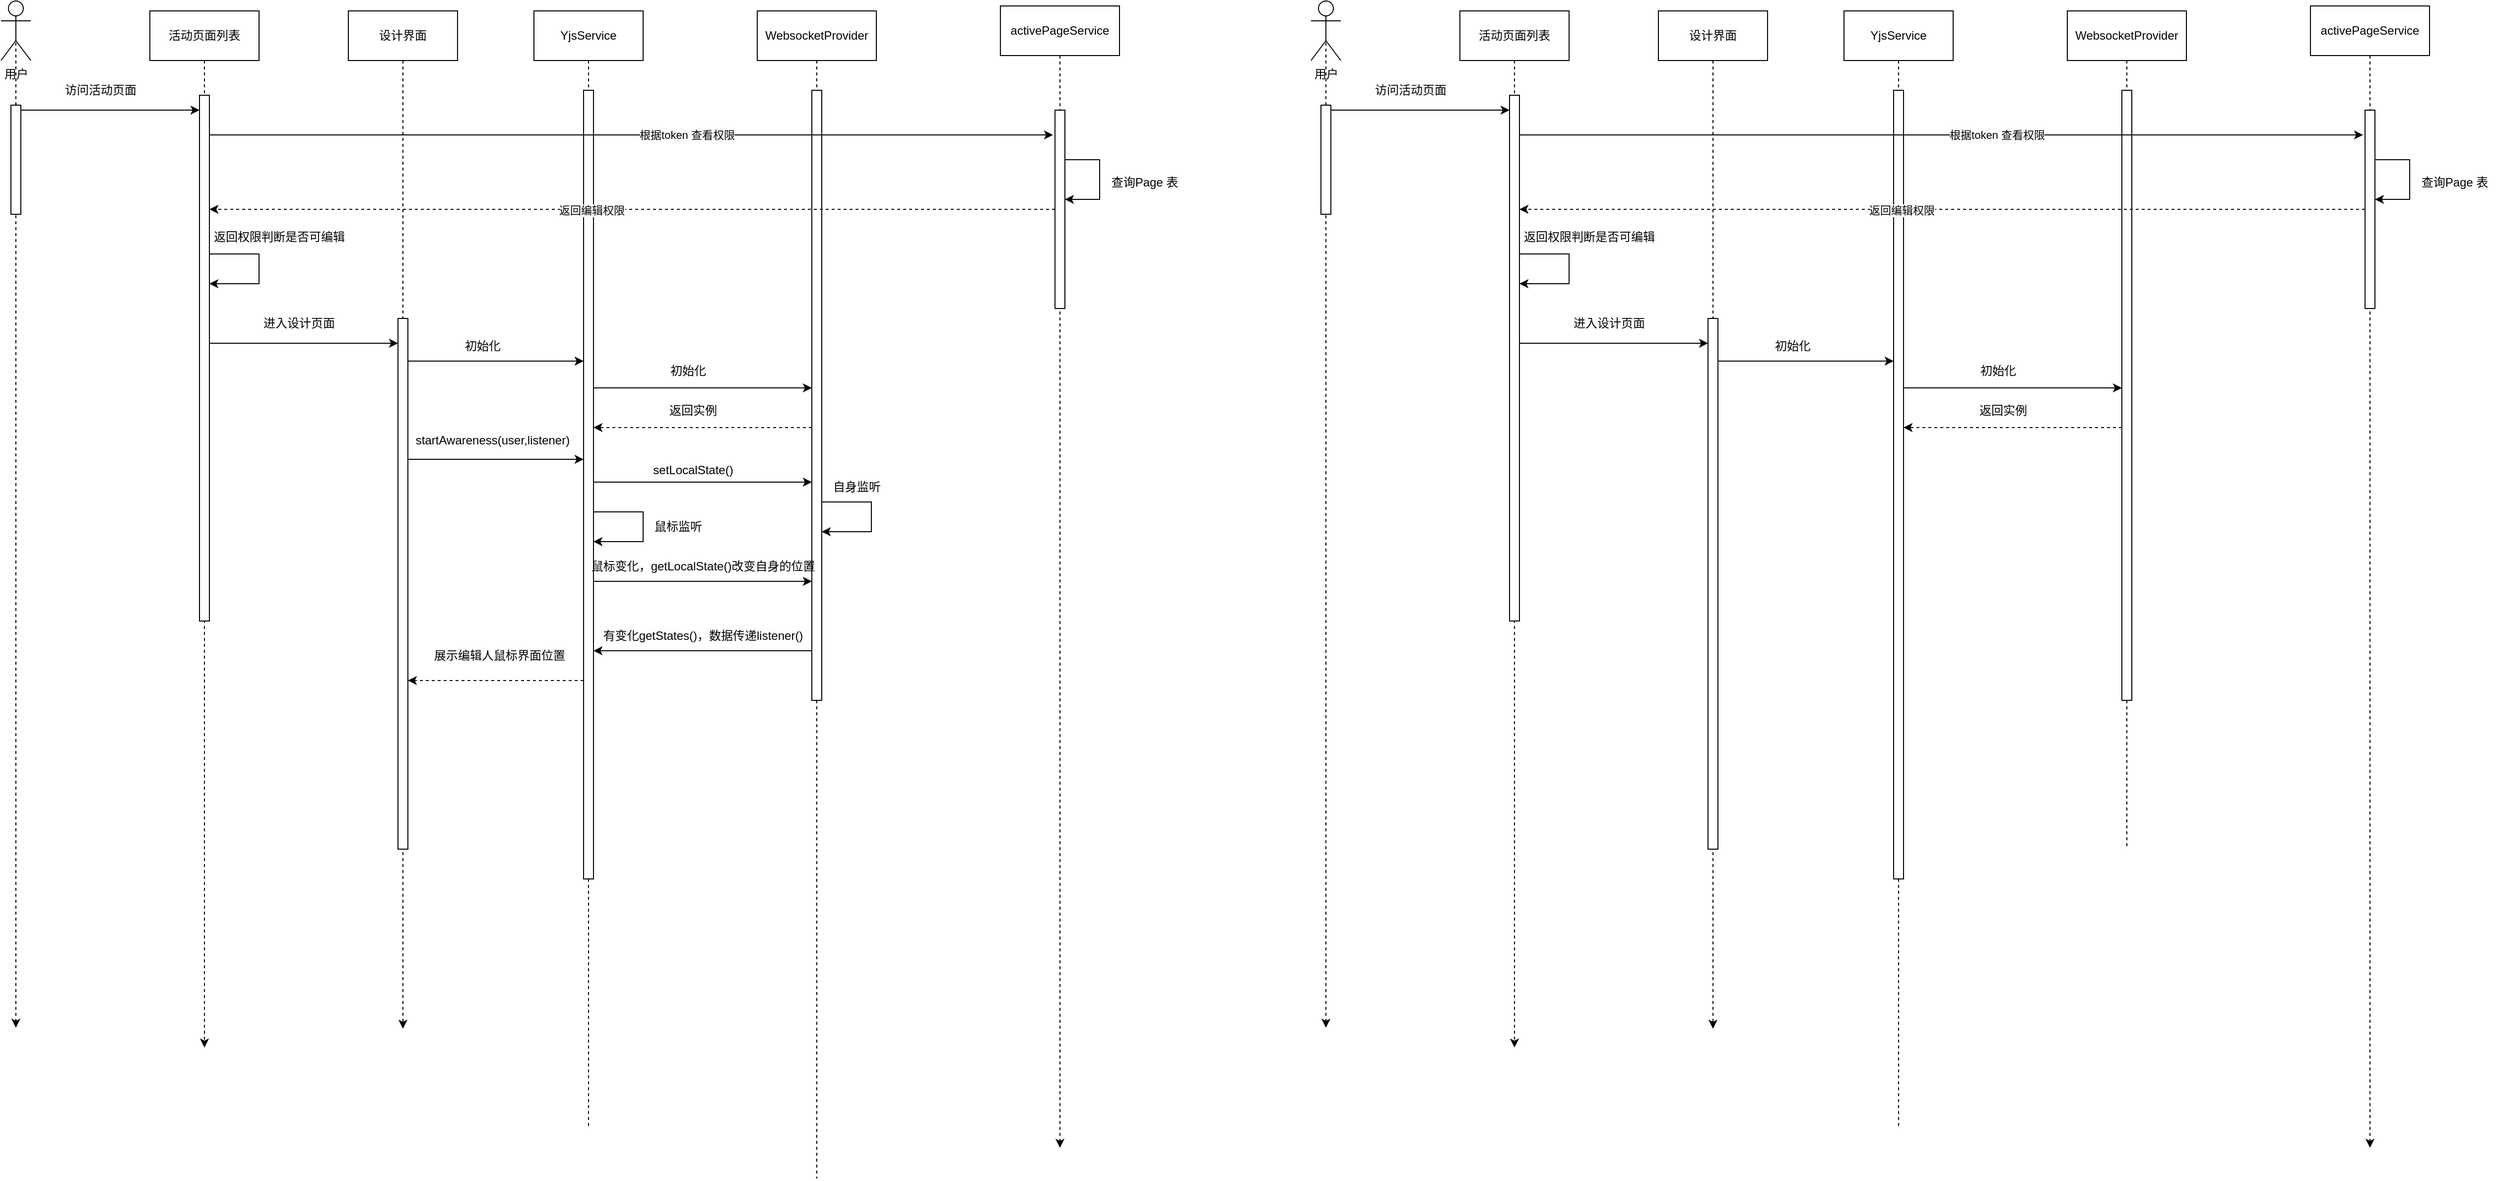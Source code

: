 <mxfile version="22.1.20" type="github">
  <diagram name="第 1 页" id="gpd5mwzb-fo4sPHvd6Lr">
    <mxGraphModel dx="2901" dy="-23" grid="1" gridSize="10" guides="1" tooltips="1" connect="1" arrows="1" fold="1" page="1" pageScale="1" pageWidth="827" pageHeight="1169" math="0" shadow="0">
      <root>
        <mxCell id="0" />
        <mxCell id="1" parent="0" />
        <mxCell id="ue_Dn-jHHbVHF6XMrMOS-1" style="edgeStyle=orthogonalEdgeStyle;rounded=0;orthogonalLoop=1;jettySize=auto;html=1;exitX=0.5;exitY=1;exitDx=0;exitDy=0;endArrow=none;endFill=0;dashed=1;" edge="1" parent="1" source="ue_Dn-jHHbVHF6XMrMOS-12">
          <mxGeometry relative="1" as="geometry">
            <mxPoint x="222" y="2421" as="targetPoint" />
          </mxGeometry>
        </mxCell>
        <mxCell id="ue_Dn-jHHbVHF6XMrMOS-2" value="&lt;font style=&quot;font-size: 12px;&quot;&gt;YjsService&lt;/font&gt;" style="html=1;whiteSpace=wrap;" vertex="1" parent="1">
          <mxGeometry x="167" y="1295" width="110" height="50" as="geometry" />
        </mxCell>
        <mxCell id="ue_Dn-jHHbVHF6XMrMOS-11" value="" style="edgeStyle=orthogonalEdgeStyle;rounded=0;orthogonalLoop=1;jettySize=auto;html=1;exitX=0.5;exitY=1;exitDx=0;exitDy=0;endArrow=none;endFill=0;dashed=1;" edge="1" parent="1" source="ue_Dn-jHHbVHF6XMrMOS-2" target="ue_Dn-jHHbVHF6XMrMOS-12">
          <mxGeometry relative="1" as="geometry">
            <mxPoint x="222" y="1625" as="targetPoint" />
            <mxPoint x="222" y="1345" as="sourcePoint" />
            <Array as="points">
              <mxPoint x="222" y="1395" />
              <mxPoint x="222" y="1395" />
            </Array>
          </mxGeometry>
        </mxCell>
        <mxCell id="ue_Dn-jHHbVHF6XMrMOS-12" value="" style="html=1;points=[[0,0,0,0,5],[0,1,0,0,-5],[1,0,0,0,5],[1,1,0,0,-5]];perimeter=orthogonalPerimeter;outlineConnect=0;targetShapes=umlLifeline;portConstraint=eastwest;newEdgeStyle={&quot;curved&quot;:0,&quot;rounded&quot;:0};" vertex="1" parent="1">
          <mxGeometry x="217" y="1375" width="10" height="795" as="geometry" />
        </mxCell>
        <mxCell id="ue_Dn-jHHbVHF6XMrMOS-13" style="edgeStyle=orthogonalEdgeStyle;rounded=0;orthogonalLoop=1;jettySize=auto;html=1;exitX=0.5;exitY=1;exitDx=0;exitDy=0;endArrow=none;endFill=0;dashed=1;" edge="1" parent="1" source="ue_Dn-jHHbVHF6XMrMOS-25">
          <mxGeometry relative="1" as="geometry">
            <mxPoint x="452" y="2472" as="targetPoint" />
          </mxGeometry>
        </mxCell>
        <mxCell id="ue_Dn-jHHbVHF6XMrMOS-14" value="&lt;p style=&quot;margin: 0pt 0pt 0.0pt; text-align: justify;&quot; class=&quot;MsoNormal&quot;&gt;&lt;font style=&quot;font-size: 12px;&quot; face=&quot;Helvetica&quot;&gt;WebsocketProvider&lt;/font&gt;&lt;/p&gt;" style="html=1;whiteSpace=wrap;" vertex="1" parent="1">
          <mxGeometry x="392" y="1295" width="120" height="50" as="geometry" />
        </mxCell>
        <mxCell id="ue_Dn-jHHbVHF6XMrMOS-24" value="" style="edgeStyle=orthogonalEdgeStyle;rounded=0;orthogonalLoop=1;jettySize=auto;html=1;exitX=0.5;exitY=1;exitDx=0;exitDy=0;endArrow=none;endFill=0;dashed=1;" edge="1" parent="1" source="ue_Dn-jHHbVHF6XMrMOS-14" target="ue_Dn-jHHbVHF6XMrMOS-25">
          <mxGeometry relative="1" as="geometry">
            <mxPoint x="452" y="1625" as="targetPoint" />
            <mxPoint x="452" y="1345" as="sourcePoint" />
            <Array as="points">
              <mxPoint x="452" y="1405" />
              <mxPoint x="452" y="1405" />
            </Array>
          </mxGeometry>
        </mxCell>
        <mxCell id="ue_Dn-jHHbVHF6XMrMOS-25" value="" style="html=1;points=[[0,0,0,0,5],[0,1,0,0,-5],[1,0,0,0,5],[1,1,0,0,-5]];perimeter=orthogonalPerimeter;outlineConnect=0;targetShapes=umlLifeline;portConstraint=eastwest;newEdgeStyle={&quot;curved&quot;:0,&quot;rounded&quot;:0};" vertex="1" parent="1">
          <mxGeometry x="447" y="1375" width="10" height="615" as="geometry" />
        </mxCell>
        <mxCell id="ue_Dn-jHHbVHF6XMrMOS-55" style="edgeStyle=orthogonalEdgeStyle;rounded=0;orthogonalLoop=1;jettySize=auto;html=1;exitX=0.5;exitY=0.5;exitDx=0;exitDy=0;exitPerimeter=0;dashed=1;" edge="1" parent="1" source="ue_Dn-jHHbVHF6XMrMOS-46">
          <mxGeometry relative="1" as="geometry">
            <mxPoint x="-355" y="2320" as="targetPoint" />
          </mxGeometry>
        </mxCell>
        <mxCell id="ue_Dn-jHHbVHF6XMrMOS-46" value="用户" style="shape=umlActor;verticalLabelPosition=bottom;verticalAlign=top;html=1;" vertex="1" parent="1">
          <mxGeometry x="-370" y="1285" width="30" height="60" as="geometry" />
        </mxCell>
        <mxCell id="ue_Dn-jHHbVHF6XMrMOS-52" style="edgeStyle=orthogonalEdgeStyle;rounded=0;orthogonalLoop=1;jettySize=auto;html=1;exitX=0.5;exitY=1;exitDx=0;exitDy=0;dashed=1;" edge="1" parent="1" source="ue_Dn-jHHbVHF6XMrMOS-47">
          <mxGeometry relative="1" as="geometry">
            <mxPoint x="-165" y="2340" as="targetPoint" />
          </mxGeometry>
        </mxCell>
        <mxCell id="ue_Dn-jHHbVHF6XMrMOS-47" value="活动页面列表" style="html=1;whiteSpace=wrap;" vertex="1" parent="1">
          <mxGeometry x="-220" y="1295" width="110" height="50" as="geometry" />
        </mxCell>
        <mxCell id="ue_Dn-jHHbVHF6XMrMOS-49" value="" style="html=1;points=[[0,0,0,0,5],[0,1,0,0,-5],[1,0,0,0,5],[1,1,0,0,-5]];perimeter=orthogonalPerimeter;outlineConnect=0;targetShapes=umlLifeline;portConstraint=eastwest;newEdgeStyle={&quot;curved&quot;:0,&quot;rounded&quot;:0};" vertex="1" parent="1">
          <mxGeometry x="-170" y="1380" width="10" height="530" as="geometry" />
        </mxCell>
        <mxCell id="ue_Dn-jHHbVHF6XMrMOS-54" value="" style="html=1;points=[[0,0,0,0,5],[0,1,0,0,-5],[1,0,0,0,5],[1,1,0,0,-5]];perimeter=orthogonalPerimeter;outlineConnect=0;targetShapes=umlLifeline;portConstraint=eastwest;newEdgeStyle={&quot;curved&quot;:0,&quot;rounded&quot;:0};" vertex="1" parent="1">
          <mxGeometry x="-360" y="1390" width="10" height="110" as="geometry" />
        </mxCell>
        <mxCell id="ue_Dn-jHHbVHF6XMrMOS-58" value="" style="endArrow=classic;html=1;rounded=0;exitX=1;exitY=0;exitDx=0;exitDy=5;exitPerimeter=0;" edge="1" parent="1" source="ue_Dn-jHHbVHF6XMrMOS-54" target="ue_Dn-jHHbVHF6XMrMOS-49">
          <mxGeometry width="50" height="50" relative="1" as="geometry">
            <mxPoint x="390" y="1640" as="sourcePoint" />
            <mxPoint x="440" y="1590" as="targetPoint" />
          </mxGeometry>
        </mxCell>
        <mxCell id="ue_Dn-jHHbVHF6XMrMOS-61" style="edgeStyle=orthogonalEdgeStyle;rounded=0;orthogonalLoop=1;jettySize=auto;html=1;exitX=0.5;exitY=1;exitDx=0;exitDy=0;dashed=1;" edge="1" parent="1" source="ue_Dn-jHHbVHF6XMrMOS-59">
          <mxGeometry relative="1" as="geometry">
            <mxPoint x="697" y="2441" as="targetPoint" />
          </mxGeometry>
        </mxCell>
        <mxCell id="ue_Dn-jHHbVHF6XMrMOS-59" value="&lt;p style=&quot;margin: 0pt 0pt 0.0pt; text-align: justify;&quot; class=&quot;MsoNormal&quot;&gt;activePageService&lt;/p&gt;" style="html=1;whiteSpace=wrap;" vertex="1" parent="1">
          <mxGeometry x="637" y="1290" width="120" height="50" as="geometry" />
        </mxCell>
        <mxCell id="ue_Dn-jHHbVHF6XMrMOS-60" value="" style="html=1;points=[[0,0,0,0,5],[0,1,0,0,-5],[1,0,0,0,5],[1,1,0,0,-5]];perimeter=orthogonalPerimeter;outlineConnect=0;targetShapes=umlLifeline;portConstraint=eastwest;newEdgeStyle={&quot;curved&quot;:0,&quot;rounded&quot;:0};" vertex="1" parent="1">
          <mxGeometry x="692" y="1395" width="10" height="200" as="geometry" />
        </mxCell>
        <mxCell id="ue_Dn-jHHbVHF6XMrMOS-62" value="" style="endArrow=classic;html=1;rounded=0;exitX=1;exitY=0;exitDx=0;exitDy=5;exitPerimeter=0;" edge="1" parent="1">
          <mxGeometry width="50" height="50" relative="1" as="geometry">
            <mxPoint x="-160" y="1420" as="sourcePoint" />
            <mxPoint x="690" y="1420" as="targetPoint" />
          </mxGeometry>
        </mxCell>
        <mxCell id="ue_Dn-jHHbVHF6XMrMOS-64" value="根据token 查看权限" style="edgeLabel;html=1;align=center;verticalAlign=middle;resizable=0;points=[];" vertex="1" connectable="0" parent="ue_Dn-jHHbVHF6XMrMOS-62">
          <mxGeometry x="-0.124" y="2" relative="1" as="geometry">
            <mxPoint x="108" y="2" as="offset" />
          </mxGeometry>
        </mxCell>
        <mxCell id="ue_Dn-jHHbVHF6XMrMOS-63" value="访问活动页面" style="text;html=1;align=center;verticalAlign=middle;resizable=0;points=[];autosize=1;strokeColor=none;fillColor=none;" vertex="1" parent="1">
          <mxGeometry x="-320" y="1360" width="100" height="30" as="geometry" />
        </mxCell>
        <mxCell id="ue_Dn-jHHbVHF6XMrMOS-65" value="" style="endArrow=classic;html=1;rounded=0;exitX=1;exitY=1;exitDx=0;exitDy=-5;exitPerimeter=0;entryX=1;entryY=1;entryDx=0;entryDy=-5;entryPerimeter=0;" edge="1" parent="1">
          <mxGeometry width="50" height="50" relative="1" as="geometry">
            <mxPoint x="702" y="1445" as="sourcePoint" />
            <mxPoint x="702" y="1485" as="targetPoint" />
            <Array as="points">
              <mxPoint x="737" y="1445" />
              <mxPoint x="737" y="1465" />
              <mxPoint x="737" y="1485" />
            </Array>
          </mxGeometry>
        </mxCell>
        <mxCell id="ue_Dn-jHHbVHF6XMrMOS-66" value="查询Page 表" style="text;html=1;align=center;verticalAlign=middle;resizable=0;points=[];autosize=1;strokeColor=none;fillColor=none;" vertex="1" parent="1">
          <mxGeometry x="737" y="1453" width="90" height="30" as="geometry" />
        </mxCell>
        <mxCell id="ue_Dn-jHHbVHF6XMrMOS-67" value="" style="endArrow=classic;html=1;rounded=0;dashed=1;" edge="1" parent="1" source="ue_Dn-jHHbVHF6XMrMOS-60" target="ue_Dn-jHHbVHF6XMrMOS-49">
          <mxGeometry width="50" height="50" relative="1" as="geometry">
            <mxPoint x="390" y="1640" as="sourcePoint" />
            <mxPoint x="-60" y="1510" as="targetPoint" />
          </mxGeometry>
        </mxCell>
        <mxCell id="ue_Dn-jHHbVHF6XMrMOS-68" value="返回编辑权限" style="edgeLabel;html=1;align=center;verticalAlign=middle;resizable=0;points=[];" vertex="1" connectable="0" parent="ue_Dn-jHHbVHF6XMrMOS-67">
          <mxGeometry x="0.096" y="1" relative="1" as="geometry">
            <mxPoint as="offset" />
          </mxGeometry>
        </mxCell>
        <mxCell id="ue_Dn-jHHbVHF6XMrMOS-70" value="" style="endArrow=classic;html=1;rounded=0;" edge="1" parent="1" target="ue_Dn-jHHbVHF6XMrMOS-49">
          <mxGeometry width="50" height="50" relative="1" as="geometry">
            <mxPoint x="-160" y="1540" as="sourcePoint" />
            <mxPoint x="-110" y="1590" as="targetPoint" />
            <Array as="points">
              <mxPoint x="-110" y="1540" />
              <mxPoint x="-110" y="1570" />
            </Array>
          </mxGeometry>
        </mxCell>
        <mxCell id="ue_Dn-jHHbVHF6XMrMOS-71" value="返回权限判断是否可编辑" style="text;html=1;align=center;verticalAlign=middle;resizable=0;points=[];autosize=1;strokeColor=none;fillColor=none;" vertex="1" parent="1">
          <mxGeometry x="-170" y="1508" width="160" height="30" as="geometry" />
        </mxCell>
        <mxCell id="ue_Dn-jHHbVHF6XMrMOS-73" value="" style="endArrow=classic;html=1;rounded=0;" edge="1" parent="1" target="ue_Dn-jHHbVHF6XMrMOS-81">
          <mxGeometry width="50" height="50" relative="1" as="geometry">
            <mxPoint x="-160" y="1630" as="sourcePoint" />
            <mxPoint x="20" y="1630" as="targetPoint" />
          </mxGeometry>
        </mxCell>
        <mxCell id="ue_Dn-jHHbVHF6XMrMOS-74" value="进入设计页面" style="text;html=1;align=center;verticalAlign=middle;resizable=0;points=[];autosize=1;strokeColor=none;fillColor=none;" vertex="1" parent="1">
          <mxGeometry x="-120" y="1595" width="100" height="30" as="geometry" />
        </mxCell>
        <mxCell id="ue_Dn-jHHbVHF6XMrMOS-75" value="" style="endArrow=classic;html=1;rounded=0;" edge="1" parent="1">
          <mxGeometry width="50" height="50" relative="1" as="geometry">
            <mxPoint x="227" y="1675" as="sourcePoint" />
            <mxPoint x="447" y="1675" as="targetPoint" />
          </mxGeometry>
        </mxCell>
        <mxCell id="ue_Dn-jHHbVHF6XMrMOS-76" value="初始化" style="text;html=1;align=center;verticalAlign=middle;resizable=0;points=[];autosize=1;strokeColor=none;fillColor=none;" vertex="1" parent="1">
          <mxGeometry x="292" y="1643" width="60" height="30" as="geometry" />
        </mxCell>
        <mxCell id="ue_Dn-jHHbVHF6XMrMOS-77" value="" style="endArrow=classic;html=1;rounded=0;dashed=1;" edge="1" parent="1">
          <mxGeometry width="50" height="50" relative="1" as="geometry">
            <mxPoint x="447" y="1715" as="sourcePoint" />
            <mxPoint x="227" y="1715" as="targetPoint" />
          </mxGeometry>
        </mxCell>
        <mxCell id="ue_Dn-jHHbVHF6XMrMOS-78" value="返回实例" style="text;html=1;align=center;verticalAlign=middle;resizable=0;points=[];autosize=1;strokeColor=none;fillColor=none;" vertex="1" parent="1">
          <mxGeometry x="292" y="1683" width="70" height="30" as="geometry" />
        </mxCell>
        <mxCell id="ue_Dn-jHHbVHF6XMrMOS-82" style="edgeStyle=orthogonalEdgeStyle;rounded=0;orthogonalLoop=1;jettySize=auto;html=1;exitX=0.5;exitY=1;exitDx=0;exitDy=0;dashed=1;" edge="1" parent="1" source="ue_Dn-jHHbVHF6XMrMOS-79">
          <mxGeometry relative="1" as="geometry">
            <mxPoint x="35" y="2321" as="targetPoint" />
          </mxGeometry>
        </mxCell>
        <mxCell id="ue_Dn-jHHbVHF6XMrMOS-79" value="设计界面" style="html=1;whiteSpace=wrap;" vertex="1" parent="1">
          <mxGeometry x="-20" y="1295" width="110" height="50" as="geometry" />
        </mxCell>
        <mxCell id="ue_Dn-jHHbVHF6XMrMOS-81" value="" style="html=1;points=[[0,0,0,0,5],[0,1,0,0,-5],[1,0,0,0,5],[1,1,0,0,-5]];perimeter=orthogonalPerimeter;outlineConnect=0;targetShapes=umlLifeline;portConstraint=eastwest;newEdgeStyle={&quot;curved&quot;:0,&quot;rounded&quot;:0};" vertex="1" parent="1">
          <mxGeometry x="30" y="1605" width="10" height="535" as="geometry" />
        </mxCell>
        <mxCell id="ue_Dn-jHHbVHF6XMrMOS-83" value="" style="endArrow=classic;html=1;rounded=0;" edge="1" parent="1">
          <mxGeometry width="50" height="50" relative="1" as="geometry">
            <mxPoint x="40" y="1648" as="sourcePoint" />
            <mxPoint x="217" y="1648" as="targetPoint" />
          </mxGeometry>
        </mxCell>
        <mxCell id="ue_Dn-jHHbVHF6XMrMOS-84" value="初始化" style="text;html=1;align=center;verticalAlign=middle;resizable=0;points=[];autosize=1;strokeColor=none;fillColor=none;" vertex="1" parent="1">
          <mxGeometry x="85" y="1618" width="60" height="30" as="geometry" />
        </mxCell>
        <mxCell id="ue_Dn-jHHbVHF6XMrMOS-86" value="" style="endArrow=classic;html=1;rounded=0;" edge="1" parent="1">
          <mxGeometry width="50" height="50" relative="1" as="geometry">
            <mxPoint x="40" y="1747" as="sourcePoint" />
            <mxPoint x="217" y="1747" as="targetPoint" />
          </mxGeometry>
        </mxCell>
        <mxCell id="ue_Dn-jHHbVHF6XMrMOS-87" value="startAwareness(user,listener&lt;span style=&quot;background-color: initial;&quot;&gt;)&lt;/span&gt;" style="text;html=1;align=center;verticalAlign=middle;resizable=0;points=[];autosize=1;strokeColor=none;fillColor=none;" vertex="1" parent="1">
          <mxGeometry x="35" y="1713" width="180" height="30" as="geometry" />
        </mxCell>
        <mxCell id="ue_Dn-jHHbVHF6XMrMOS-88" value="" style="endArrow=classic;html=1;rounded=0;" edge="1" parent="1" target="ue_Dn-jHHbVHF6XMrMOS-25">
          <mxGeometry width="50" height="50" relative="1" as="geometry">
            <mxPoint x="227" y="1770" as="sourcePoint" />
            <mxPoint x="404" y="1770" as="targetPoint" />
          </mxGeometry>
        </mxCell>
        <mxCell id="ue_Dn-jHHbVHF6XMrMOS-89" value="setLocalState()" style="text;html=1;align=center;verticalAlign=middle;resizable=0;points=[];autosize=1;strokeColor=none;fillColor=none;" vertex="1" parent="1">
          <mxGeometry x="277" y="1743" width="100" height="30" as="geometry" />
        </mxCell>
        <mxCell id="ue_Dn-jHHbVHF6XMrMOS-90" value="" style="endArrow=classic;html=1;rounded=0;" edge="1" parent="1">
          <mxGeometry width="50" height="50" relative="1" as="geometry">
            <mxPoint x="457" y="1790" as="sourcePoint" />
            <mxPoint x="457" y="1820" as="targetPoint" />
            <Array as="points">
              <mxPoint x="507" y="1790" />
              <mxPoint x="507" y="1820" />
            </Array>
          </mxGeometry>
        </mxCell>
        <mxCell id="ue_Dn-jHHbVHF6XMrMOS-91" value="自身监听" style="text;html=1;align=center;verticalAlign=middle;resizable=0;points=[];autosize=1;strokeColor=none;fillColor=none;" vertex="1" parent="1">
          <mxGeometry x="457" y="1760" width="70" height="30" as="geometry" />
        </mxCell>
        <mxCell id="ue_Dn-jHHbVHF6XMrMOS-92" value="" style="endArrow=classic;html=1;rounded=0;" edge="1" parent="1">
          <mxGeometry width="50" height="50" relative="1" as="geometry">
            <mxPoint x="447" y="1940" as="sourcePoint" />
            <mxPoint x="227" y="1940" as="targetPoint" />
          </mxGeometry>
        </mxCell>
        <mxCell id="ue_Dn-jHHbVHF6XMrMOS-93" value="有变化getStates()，数据传递listener()" style="text;html=1;align=center;verticalAlign=middle;resizable=0;points=[];autosize=1;strokeColor=none;fillColor=none;" vertex="1" parent="1">
          <mxGeometry x="227" y="1910" width="220" height="30" as="geometry" />
        </mxCell>
        <mxCell id="ue_Dn-jHHbVHF6XMrMOS-94" value="" style="endArrow=classic;html=1;rounded=0;" edge="1" parent="1">
          <mxGeometry width="50" height="50" relative="1" as="geometry">
            <mxPoint x="227" y="1800" as="sourcePoint" />
            <mxPoint x="227" y="1830" as="targetPoint" />
            <Array as="points">
              <mxPoint x="277" y="1800" />
              <mxPoint x="277" y="1830" />
            </Array>
          </mxGeometry>
        </mxCell>
        <mxCell id="ue_Dn-jHHbVHF6XMrMOS-96" value="鼠标监听" style="text;html=1;align=center;verticalAlign=middle;resizable=0;points=[];autosize=1;strokeColor=none;fillColor=none;" vertex="1" parent="1">
          <mxGeometry x="277" y="1800" width="70" height="30" as="geometry" />
        </mxCell>
        <mxCell id="ue_Dn-jHHbVHF6XMrMOS-98" value="" style="endArrow=classic;html=1;rounded=0;" edge="1" parent="1">
          <mxGeometry width="50" height="50" relative="1" as="geometry">
            <mxPoint x="227" y="1870" as="sourcePoint" />
            <mxPoint x="447" y="1870" as="targetPoint" />
          </mxGeometry>
        </mxCell>
        <mxCell id="ue_Dn-jHHbVHF6XMrMOS-99" value="鼠标变化，getLocalState()改变自身的位置" style="text;html=1;align=center;verticalAlign=middle;resizable=0;points=[];autosize=1;strokeColor=none;fillColor=none;" vertex="1" parent="1">
          <mxGeometry x="212" y="1840" width="250" height="30" as="geometry" />
        </mxCell>
        <mxCell id="ue_Dn-jHHbVHF6XMrMOS-100" value="" style="endArrow=classic;html=1;rounded=0;dashed=1;" edge="1" parent="1" source="ue_Dn-jHHbVHF6XMrMOS-12">
          <mxGeometry width="50" height="50" relative="1" as="geometry">
            <mxPoint x="210" y="1970" as="sourcePoint" />
            <mxPoint x="40" y="1970" as="targetPoint" />
          </mxGeometry>
        </mxCell>
        <mxCell id="ue_Dn-jHHbVHF6XMrMOS-101" value="展示编辑人鼠标界面位置" style="text;html=1;align=center;verticalAlign=middle;resizable=0;points=[];autosize=1;strokeColor=none;fillColor=none;" vertex="1" parent="1">
          <mxGeometry x="52" y="1930" width="160" height="30" as="geometry" />
        </mxCell>
        <mxCell id="ue_Dn-jHHbVHF6XMrMOS-149" style="edgeStyle=orthogonalEdgeStyle;rounded=0;orthogonalLoop=1;jettySize=auto;html=1;exitX=0.5;exitY=1;exitDx=0;exitDy=0;endArrow=none;endFill=0;dashed=1;" edge="1" parent="1" source="ue_Dn-jHHbVHF6XMrMOS-152">
          <mxGeometry relative="1" as="geometry">
            <mxPoint x="1542" y="2421" as="targetPoint" />
          </mxGeometry>
        </mxCell>
        <mxCell id="ue_Dn-jHHbVHF6XMrMOS-150" value="&lt;font style=&quot;font-size: 12px;&quot;&gt;YjsService&lt;/font&gt;" style="html=1;whiteSpace=wrap;" vertex="1" parent="1">
          <mxGeometry x="1487" y="1295" width="110" height="50" as="geometry" />
        </mxCell>
        <mxCell id="ue_Dn-jHHbVHF6XMrMOS-151" value="" style="edgeStyle=orthogonalEdgeStyle;rounded=0;orthogonalLoop=1;jettySize=auto;html=1;exitX=0.5;exitY=1;exitDx=0;exitDy=0;endArrow=none;endFill=0;dashed=1;" edge="1" parent="1" source="ue_Dn-jHHbVHF6XMrMOS-150" target="ue_Dn-jHHbVHF6XMrMOS-152">
          <mxGeometry relative="1" as="geometry">
            <mxPoint x="1542" y="1625" as="targetPoint" />
            <mxPoint x="1542" y="1345" as="sourcePoint" />
            <Array as="points">
              <mxPoint x="1542" y="1395" />
              <mxPoint x="1542" y="1395" />
            </Array>
          </mxGeometry>
        </mxCell>
        <mxCell id="ue_Dn-jHHbVHF6XMrMOS-152" value="" style="html=1;points=[[0,0,0,0,5],[0,1,0,0,-5],[1,0,0,0,5],[1,1,0,0,-5]];perimeter=orthogonalPerimeter;outlineConnect=0;targetShapes=umlLifeline;portConstraint=eastwest;newEdgeStyle={&quot;curved&quot;:0,&quot;rounded&quot;:0};" vertex="1" parent="1">
          <mxGeometry x="1537" y="1375" width="10" height="795" as="geometry" />
        </mxCell>
        <mxCell id="ue_Dn-jHHbVHF6XMrMOS-153" style="edgeStyle=orthogonalEdgeStyle;rounded=0;orthogonalLoop=1;jettySize=auto;html=1;exitX=0.5;exitY=1;exitDx=0;exitDy=0;endArrow=none;endFill=0;dashed=1;" edge="1" parent="1" source="ue_Dn-jHHbVHF6XMrMOS-156">
          <mxGeometry relative="1" as="geometry">
            <mxPoint x="1772" y="2140" as="targetPoint" />
          </mxGeometry>
        </mxCell>
        <mxCell id="ue_Dn-jHHbVHF6XMrMOS-154" value="&lt;p style=&quot;margin: 0pt 0pt 0.0pt; text-align: justify;&quot; class=&quot;MsoNormal&quot;&gt;&lt;font style=&quot;font-size: 12px;&quot; face=&quot;Helvetica&quot;&gt;WebsocketProvider&lt;/font&gt;&lt;/p&gt;" style="html=1;whiteSpace=wrap;" vertex="1" parent="1">
          <mxGeometry x="1712" y="1295" width="120" height="50" as="geometry" />
        </mxCell>
        <mxCell id="ue_Dn-jHHbVHF6XMrMOS-155" value="" style="edgeStyle=orthogonalEdgeStyle;rounded=0;orthogonalLoop=1;jettySize=auto;html=1;exitX=0.5;exitY=1;exitDx=0;exitDy=0;endArrow=none;endFill=0;dashed=1;" edge="1" parent="1" source="ue_Dn-jHHbVHF6XMrMOS-154" target="ue_Dn-jHHbVHF6XMrMOS-156">
          <mxGeometry relative="1" as="geometry">
            <mxPoint x="1772" y="1625" as="targetPoint" />
            <mxPoint x="1772" y="1345" as="sourcePoint" />
            <Array as="points">
              <mxPoint x="1772" y="1405" />
              <mxPoint x="1772" y="1405" />
            </Array>
          </mxGeometry>
        </mxCell>
        <mxCell id="ue_Dn-jHHbVHF6XMrMOS-156" value="" style="html=1;points=[[0,0,0,0,5],[0,1,0,0,-5],[1,0,0,0,5],[1,1,0,0,-5]];perimeter=orthogonalPerimeter;outlineConnect=0;targetShapes=umlLifeline;portConstraint=eastwest;newEdgeStyle={&quot;curved&quot;:0,&quot;rounded&quot;:0};" vertex="1" parent="1">
          <mxGeometry x="1767" y="1375" width="10" height="615" as="geometry" />
        </mxCell>
        <mxCell id="ue_Dn-jHHbVHF6XMrMOS-157" style="edgeStyle=orthogonalEdgeStyle;rounded=0;orthogonalLoop=1;jettySize=auto;html=1;exitX=0.5;exitY=0.5;exitDx=0;exitDy=0;exitPerimeter=0;dashed=1;" edge="1" parent="1" source="ue_Dn-jHHbVHF6XMrMOS-158">
          <mxGeometry relative="1" as="geometry">
            <mxPoint x="965" y="2320" as="targetPoint" />
          </mxGeometry>
        </mxCell>
        <mxCell id="ue_Dn-jHHbVHF6XMrMOS-158" value="用户" style="shape=umlActor;verticalLabelPosition=bottom;verticalAlign=top;html=1;" vertex="1" parent="1">
          <mxGeometry x="950" y="1285" width="30" height="60" as="geometry" />
        </mxCell>
        <mxCell id="ue_Dn-jHHbVHF6XMrMOS-159" style="edgeStyle=orthogonalEdgeStyle;rounded=0;orthogonalLoop=1;jettySize=auto;html=1;exitX=0.5;exitY=1;exitDx=0;exitDy=0;dashed=1;" edge="1" parent="1" source="ue_Dn-jHHbVHF6XMrMOS-160">
          <mxGeometry relative="1" as="geometry">
            <mxPoint x="1155" y="2340" as="targetPoint" />
          </mxGeometry>
        </mxCell>
        <mxCell id="ue_Dn-jHHbVHF6XMrMOS-160" value="活动页面列表" style="html=1;whiteSpace=wrap;" vertex="1" parent="1">
          <mxGeometry x="1100" y="1295" width="110" height="50" as="geometry" />
        </mxCell>
        <mxCell id="ue_Dn-jHHbVHF6XMrMOS-161" value="" style="html=1;points=[[0,0,0,0,5],[0,1,0,0,-5],[1,0,0,0,5],[1,1,0,0,-5]];perimeter=orthogonalPerimeter;outlineConnect=0;targetShapes=umlLifeline;portConstraint=eastwest;newEdgeStyle={&quot;curved&quot;:0,&quot;rounded&quot;:0};" vertex="1" parent="1">
          <mxGeometry x="1150" y="1380" width="10" height="530" as="geometry" />
        </mxCell>
        <mxCell id="ue_Dn-jHHbVHF6XMrMOS-162" value="" style="html=1;points=[[0,0,0,0,5],[0,1,0,0,-5],[1,0,0,0,5],[1,1,0,0,-5]];perimeter=orthogonalPerimeter;outlineConnect=0;targetShapes=umlLifeline;portConstraint=eastwest;newEdgeStyle={&quot;curved&quot;:0,&quot;rounded&quot;:0};" vertex="1" parent="1">
          <mxGeometry x="960" y="1390" width="10" height="110" as="geometry" />
        </mxCell>
        <mxCell id="ue_Dn-jHHbVHF6XMrMOS-163" value="" style="endArrow=classic;html=1;rounded=0;exitX=1;exitY=0;exitDx=0;exitDy=5;exitPerimeter=0;" edge="1" parent="1" source="ue_Dn-jHHbVHF6XMrMOS-162" target="ue_Dn-jHHbVHF6XMrMOS-161">
          <mxGeometry width="50" height="50" relative="1" as="geometry">
            <mxPoint x="1710" y="1640" as="sourcePoint" />
            <mxPoint x="1760" y="1590" as="targetPoint" />
          </mxGeometry>
        </mxCell>
        <mxCell id="ue_Dn-jHHbVHF6XMrMOS-164" style="edgeStyle=orthogonalEdgeStyle;rounded=0;orthogonalLoop=1;jettySize=auto;html=1;exitX=0.5;exitY=1;exitDx=0;exitDy=0;dashed=1;" edge="1" parent="1" source="ue_Dn-jHHbVHF6XMrMOS-165">
          <mxGeometry relative="1" as="geometry">
            <mxPoint x="2017" y="2441" as="targetPoint" />
          </mxGeometry>
        </mxCell>
        <mxCell id="ue_Dn-jHHbVHF6XMrMOS-165" value="&lt;p style=&quot;margin: 0pt 0pt 0.0pt; text-align: justify;&quot; class=&quot;MsoNormal&quot;&gt;activePageService&lt;/p&gt;" style="html=1;whiteSpace=wrap;" vertex="1" parent="1">
          <mxGeometry x="1957" y="1290" width="120" height="50" as="geometry" />
        </mxCell>
        <mxCell id="ue_Dn-jHHbVHF6XMrMOS-166" value="" style="html=1;points=[[0,0,0,0,5],[0,1,0,0,-5],[1,0,0,0,5],[1,1,0,0,-5]];perimeter=orthogonalPerimeter;outlineConnect=0;targetShapes=umlLifeline;portConstraint=eastwest;newEdgeStyle={&quot;curved&quot;:0,&quot;rounded&quot;:0};" vertex="1" parent="1">
          <mxGeometry x="2012" y="1395" width="10" height="200" as="geometry" />
        </mxCell>
        <mxCell id="ue_Dn-jHHbVHF6XMrMOS-167" value="" style="endArrow=classic;html=1;rounded=0;exitX=1;exitY=0;exitDx=0;exitDy=5;exitPerimeter=0;" edge="1" parent="1">
          <mxGeometry width="50" height="50" relative="1" as="geometry">
            <mxPoint x="1160" y="1420" as="sourcePoint" />
            <mxPoint x="2010" y="1420" as="targetPoint" />
          </mxGeometry>
        </mxCell>
        <mxCell id="ue_Dn-jHHbVHF6XMrMOS-168" value="根据token 查看权限" style="edgeLabel;html=1;align=center;verticalAlign=middle;resizable=0;points=[];" vertex="1" connectable="0" parent="ue_Dn-jHHbVHF6XMrMOS-167">
          <mxGeometry x="-0.124" y="2" relative="1" as="geometry">
            <mxPoint x="108" y="2" as="offset" />
          </mxGeometry>
        </mxCell>
        <mxCell id="ue_Dn-jHHbVHF6XMrMOS-169" value="访问活动页面" style="text;html=1;align=center;verticalAlign=middle;resizable=0;points=[];autosize=1;strokeColor=none;fillColor=none;" vertex="1" parent="1">
          <mxGeometry x="1000" y="1360" width="100" height="30" as="geometry" />
        </mxCell>
        <mxCell id="ue_Dn-jHHbVHF6XMrMOS-170" value="" style="endArrow=classic;html=1;rounded=0;exitX=1;exitY=1;exitDx=0;exitDy=-5;exitPerimeter=0;entryX=1;entryY=1;entryDx=0;entryDy=-5;entryPerimeter=0;" edge="1" parent="1">
          <mxGeometry width="50" height="50" relative="1" as="geometry">
            <mxPoint x="2022" y="1445" as="sourcePoint" />
            <mxPoint x="2022" y="1485" as="targetPoint" />
            <Array as="points">
              <mxPoint x="2057" y="1445" />
              <mxPoint x="2057" y="1465" />
              <mxPoint x="2057" y="1485" />
            </Array>
          </mxGeometry>
        </mxCell>
        <mxCell id="ue_Dn-jHHbVHF6XMrMOS-171" value="查询Page 表" style="text;html=1;align=center;verticalAlign=middle;resizable=0;points=[];autosize=1;strokeColor=none;fillColor=none;" vertex="1" parent="1">
          <mxGeometry x="2057" y="1453" width="90" height="30" as="geometry" />
        </mxCell>
        <mxCell id="ue_Dn-jHHbVHF6XMrMOS-172" value="" style="endArrow=classic;html=1;rounded=0;dashed=1;" edge="1" parent="1" source="ue_Dn-jHHbVHF6XMrMOS-166" target="ue_Dn-jHHbVHF6XMrMOS-161">
          <mxGeometry width="50" height="50" relative="1" as="geometry">
            <mxPoint x="1710" y="1640" as="sourcePoint" />
            <mxPoint x="1260" y="1510" as="targetPoint" />
          </mxGeometry>
        </mxCell>
        <mxCell id="ue_Dn-jHHbVHF6XMrMOS-173" value="返回编辑权限" style="edgeLabel;html=1;align=center;verticalAlign=middle;resizable=0;points=[];" vertex="1" connectable="0" parent="ue_Dn-jHHbVHF6XMrMOS-172">
          <mxGeometry x="0.096" y="1" relative="1" as="geometry">
            <mxPoint as="offset" />
          </mxGeometry>
        </mxCell>
        <mxCell id="ue_Dn-jHHbVHF6XMrMOS-174" value="" style="endArrow=classic;html=1;rounded=0;" edge="1" parent="1" target="ue_Dn-jHHbVHF6XMrMOS-161">
          <mxGeometry width="50" height="50" relative="1" as="geometry">
            <mxPoint x="1160" y="1540" as="sourcePoint" />
            <mxPoint x="1210" y="1590" as="targetPoint" />
            <Array as="points">
              <mxPoint x="1210" y="1540" />
              <mxPoint x="1210" y="1570" />
            </Array>
          </mxGeometry>
        </mxCell>
        <mxCell id="ue_Dn-jHHbVHF6XMrMOS-175" value="返回权限判断是否可编辑" style="text;html=1;align=center;verticalAlign=middle;resizable=0;points=[];autosize=1;strokeColor=none;fillColor=none;" vertex="1" parent="1">
          <mxGeometry x="1150" y="1508" width="160" height="30" as="geometry" />
        </mxCell>
        <mxCell id="ue_Dn-jHHbVHF6XMrMOS-176" value="" style="endArrow=classic;html=1;rounded=0;" edge="1" parent="1" target="ue_Dn-jHHbVHF6XMrMOS-184">
          <mxGeometry width="50" height="50" relative="1" as="geometry">
            <mxPoint x="1160" y="1630" as="sourcePoint" />
            <mxPoint x="1340" y="1630" as="targetPoint" />
          </mxGeometry>
        </mxCell>
        <mxCell id="ue_Dn-jHHbVHF6XMrMOS-177" value="进入设计页面" style="text;html=1;align=center;verticalAlign=middle;resizable=0;points=[];autosize=1;strokeColor=none;fillColor=none;" vertex="1" parent="1">
          <mxGeometry x="1200" y="1595" width="100" height="30" as="geometry" />
        </mxCell>
        <mxCell id="ue_Dn-jHHbVHF6XMrMOS-178" value="" style="endArrow=classic;html=1;rounded=0;" edge="1" parent="1">
          <mxGeometry width="50" height="50" relative="1" as="geometry">
            <mxPoint x="1547" y="1675" as="sourcePoint" />
            <mxPoint x="1767" y="1675" as="targetPoint" />
          </mxGeometry>
        </mxCell>
        <mxCell id="ue_Dn-jHHbVHF6XMrMOS-179" value="初始化" style="text;html=1;align=center;verticalAlign=middle;resizable=0;points=[];autosize=1;strokeColor=none;fillColor=none;" vertex="1" parent="1">
          <mxGeometry x="1612" y="1643" width="60" height="30" as="geometry" />
        </mxCell>
        <mxCell id="ue_Dn-jHHbVHF6XMrMOS-180" value="" style="endArrow=classic;html=1;rounded=0;dashed=1;" edge="1" parent="1">
          <mxGeometry width="50" height="50" relative="1" as="geometry">
            <mxPoint x="1767" y="1715" as="sourcePoint" />
            <mxPoint x="1547" y="1715" as="targetPoint" />
          </mxGeometry>
        </mxCell>
        <mxCell id="ue_Dn-jHHbVHF6XMrMOS-181" value="返回实例" style="text;html=1;align=center;verticalAlign=middle;resizable=0;points=[];autosize=1;strokeColor=none;fillColor=none;" vertex="1" parent="1">
          <mxGeometry x="1612" y="1683" width="70" height="30" as="geometry" />
        </mxCell>
        <mxCell id="ue_Dn-jHHbVHF6XMrMOS-182" style="edgeStyle=orthogonalEdgeStyle;rounded=0;orthogonalLoop=1;jettySize=auto;html=1;exitX=0.5;exitY=1;exitDx=0;exitDy=0;dashed=1;" edge="1" parent="1" source="ue_Dn-jHHbVHF6XMrMOS-183">
          <mxGeometry relative="1" as="geometry">
            <mxPoint x="1355" y="2321" as="targetPoint" />
          </mxGeometry>
        </mxCell>
        <mxCell id="ue_Dn-jHHbVHF6XMrMOS-183" value="设计界面" style="html=1;whiteSpace=wrap;" vertex="1" parent="1">
          <mxGeometry x="1300" y="1295" width="110" height="50" as="geometry" />
        </mxCell>
        <mxCell id="ue_Dn-jHHbVHF6XMrMOS-184" value="" style="html=1;points=[[0,0,0,0,5],[0,1,0,0,-5],[1,0,0,0,5],[1,1,0,0,-5]];perimeter=orthogonalPerimeter;outlineConnect=0;targetShapes=umlLifeline;portConstraint=eastwest;newEdgeStyle={&quot;curved&quot;:0,&quot;rounded&quot;:0};" vertex="1" parent="1">
          <mxGeometry x="1350" y="1605" width="10" height="535" as="geometry" />
        </mxCell>
        <mxCell id="ue_Dn-jHHbVHF6XMrMOS-185" value="" style="endArrow=classic;html=1;rounded=0;" edge="1" parent="1">
          <mxGeometry width="50" height="50" relative="1" as="geometry">
            <mxPoint x="1360" y="1648" as="sourcePoint" />
            <mxPoint x="1537" y="1648" as="targetPoint" />
          </mxGeometry>
        </mxCell>
        <mxCell id="ue_Dn-jHHbVHF6XMrMOS-186" value="初始化" style="text;html=1;align=center;verticalAlign=middle;resizable=0;points=[];autosize=1;strokeColor=none;fillColor=none;" vertex="1" parent="1">
          <mxGeometry x="1405" y="1618" width="60" height="30" as="geometry" />
        </mxCell>
      </root>
    </mxGraphModel>
  </diagram>
</mxfile>
